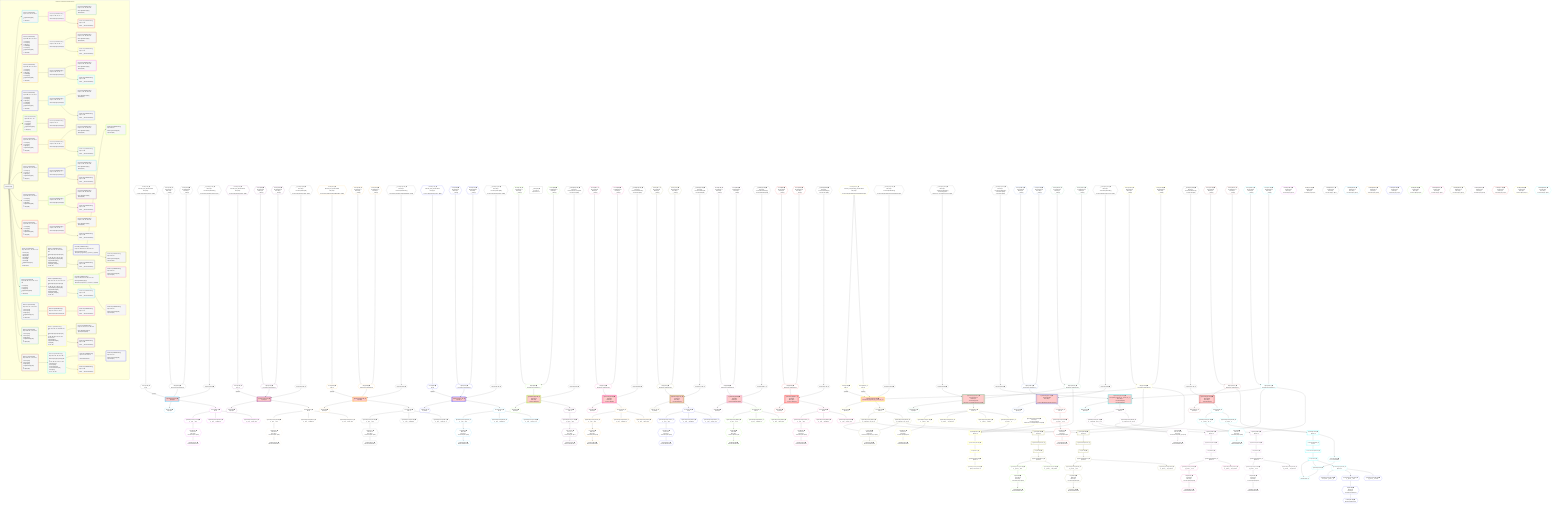 %%{init: {'themeVariables': { 'fontSize': '12px'}}}%%
graph TD
    classDef path fill:#eee,stroke:#000,color:#000
    classDef plan fill:#fff,stroke-width:1px,color:#000
    classDef itemplan fill:#fff,stroke-width:2px,color:#000
    classDef unbatchedplan fill:#dff,stroke-width:1px,color:#000
    classDef sideeffectplan fill:#fcc,stroke-width:2px,color:#000
    classDef bucket fill:#f6f6f6,color:#000,stroke-width:2px,text-align:left

    subgraph "Buckets for mutations/v4/mutation-delete"
    Bucket0("Bucket 0 (root)"):::bucket
    Bucket1("Bucket 1 (mutationField)<br />Deps: 15, 10, 16, 153, 270, 4<br /><br />1: PgDeleteSingle[12]<br />2: <br />ᐳ: Object[17]"):::bucket
    Bucket2("Bucket 2 (mutationField)<br />Deps: 385, 28, 2, 153, 270, 4<br /><br />1: Access[25]<br />2: Access[26]<br />3: Object[27]<br />4: Lambda[21]<br />5: Access[22]<br />6: PgDeleteSingle[24]<br />7: <br />ᐳ: Object[29]"):::bucket
    Bucket3("Bucket 3 (mutationField)<br />Deps: 386, 39, 2, 153, 270, 4<br /><br />1: Access[36]<br />2: Access[37]<br />3: Object[38]<br />4: Lambda[32]<br />5: Access[33]<br />6: PgDeleteSingle[35]<br />7: <br />ᐳ: Object[40]"):::bucket
    Bucket4("Bucket 4 (mutationField)<br />Deps: 388, 51, 2, 153, 270, 4<br /><br />1: Access[48]<br />2: Access[49]<br />3: Object[50]<br />4: Lambda[44]<br />5: Access[45]<br />6: PgDeleteSingle[47]<br />7: <br />ᐳ: Object[52]"):::bucket
    Bucket5("Bucket 5 (mutationField)<br />Deps: 390, 60, 2, 170<br /><br />1: Access[57]<br />2: Access[58]<br />3: Object[59]<br />4: PgDeleteSingle[56]<br />5: <br />ᐳ: Object[61]"):::bucket
    Bucket6("Bucket 6 (mutationField)<br />Deps: 391, 68, 2, 153, 270, 4<br /><br />1: Access[65]<br />2: Access[66]<br />3: Object[67]<br />4: PgDeleteSingle[64]<br />5: <br />ᐳ: Object[69]"):::bucket
    Bucket7("Bucket 7 (mutationField)<br />Deps: 392, 76, 2, 153, 270, 4<br /><br />1: Access[73]<br />2: Access[74]<br />3: Object[75]<br />4: PgDeleteSingle[72]<br />5: <br />ᐳ: Object[77]"):::bucket
    Bucket8("Bucket 8 (mutationField)<br />Deps: 393, 84, 2, 153, 270, 4<br /><br />1: Access[81]<br />2: Access[82]<br />3: Object[83]<br />4: PgDeleteSingle[80]<br />5: <br />ᐳ: Object[85]"):::bucket
    Bucket9("Bucket 9 (mutationField)<br />Deps: 390, 91, 2, 153, 270, 4<br /><br />1: Access[88]<br />2: Access[89]<br />3: Object[90]<br />4: PgDeleteSingle[87]<br />5: <br />ᐳ: Object[92]"):::bucket
    Bucket10("Bucket 10 (mutationField)<br />Deps: 394, 104, 2, 191, 270, 4, 202<br /><br />1: Access[101]<br />2: Access[102]<br />3: Object[103]<br />4: Lambda[95]<br />5: Access[96]<br />6: Access[98]<br />7: PgDeleteSingle[100]<br />8: <br />ᐳ: Object[105]"):::bucket
    Bucket11("Bucket 11 (mutationField)<br />Deps: 395, 396, 113, 2, 191, 270, 4, 202<br /><br />1: Access[110]<br />2: Access[111]<br />3: Object[112]<br />4: PgDeleteSingle[109]<br />5: <br />ᐳ: Object[114]"):::bucket
    Bucket12("Bucket 12 (mutationField)<br />Deps: 397, 121, 2, 202, 270, 4<br /><br />1: Access[118]<br />2: Access[119]<br />3: Object[120]<br />4: PgDeleteSingle[117]<br />5: <br />ᐳ: Object[122]"):::bucket
    Bucket13("Bucket 13 (mutationField)<br />Deps: 398, 129, 2, 202, 270, 4<br /><br />1: Access[126]<br />2: Access[127]<br />3: Object[128]<br />4: PgDeleteSingle[125]<br />5: <br />ᐳ: Object[130]"):::bucket
    Bucket14("Bucket 14 (mutationField)<br />Deps: 399, 137, 2, 202, 270, 4<br /><br />1: Access[134]<br />2: Access[135]<br />3: Object[136]<br />4: PgDeleteSingle[133]<br />5: <br />ᐳ: Object[138]"):::bucket
    Bucket15("Bucket 15 (nullableBoundary)<br />Deps: 12, 153, 270, 17, 4<br /><br />ROOT Object{1}ᐸ{result}ᐳ[17]"):::bucket
    Bucket16("Bucket 16 (nullableBoundary)<br />Deps: 24, 153, 270, 29, 4<br /><br />ROOT Object{2}ᐸ{result}ᐳ[29]"):::bucket
    Bucket17("Bucket 17 (nullableBoundary)<br />Deps: 35, 153, 270, 40, 4<br /><br />ROOT Object{3}ᐸ{result}ᐳ[40]"):::bucket
    Bucket18("Bucket 18 (nullableBoundary)<br />Deps: 47, 153, 270, 52, 4<br /><br />ROOT Object{4}ᐸ{result}ᐳ[52]"):::bucket
    Bucket19("Bucket 19 (nullableBoundary)<br />Deps: 56, 170, 61<br /><br />ROOT Object{5}ᐸ{result}ᐳ[61]"):::bucket
    Bucket20("Bucket 20 (nullableBoundary)<br />Deps: 64, 153, 270, 69, 4<br /><br />ROOT Object{6}ᐸ{result}ᐳ[69]"):::bucket
    Bucket21("Bucket 21 (nullableBoundary)<br />Deps: 72, 153, 270, 77, 4<br /><br />ROOT Object{7}ᐸ{result}ᐳ[77]"):::bucket
    Bucket22("Bucket 22 (nullableBoundary)<br />Deps: 80, 153, 270, 85, 4<br /><br />ROOT Object{8}ᐸ{result}ᐳ[85]"):::bucket
    Bucket23("Bucket 23 (nullableBoundary)<br />Deps: 87, 153, 270, 92, 4<br /><br />ROOT Object{9}ᐸ{result}ᐳ[92]"):::bucket
    Bucket24("Bucket 24 (nullableBoundary)<br />Deps: 100, 191, 270, 103, 105, 4, 202<br /><br />ROOT Object{10}ᐸ{result}ᐳ[105]<br />1: <br />ᐳ: 193, 286, 192, 194, 195, 196<br />2: PgSelect[322], PgSelect[339]<br />3: PgSelectRows[327], PgSelectRows[342]<br />4: First[326], First[341]<br />ᐳ: 328, 343"):::bucket
    Bucket25("Bucket 25 (nullableBoundary)<br />Deps: 109, 191, 270, 112, 114, 4, 202<br /><br />ROOT Object{11}ᐸ{result}ᐳ[114]<br />1: <br />ᐳ: 198, 287, 197, 199, 200, 201<br />2: PgSelect[330], PgSelect[345]<br />3: PgSelectRows[335], PgSelectRows[348]<br />4: First[334], First[347]<br />ᐳ: 336, 349"):::bucket
    Bucket26("Bucket 26 (nullableBoundary)<br />Deps: 117, 202, 270, 122, 4<br /><br />ROOT Object{12}ᐸ{result}ᐳ[122]"):::bucket
    Bucket27("Bucket 27 (nullableBoundary)<br />Deps: 125, 202, 270, 128, 398, 130, 4<br /><br />ROOT Object{13}ᐸ{result}ᐳ[130]<br />1: <br />ᐳ: 208, 288, 359, 207, 209, 210, 312, 337, 350<br />2: PgSelect[351]<br />3: PgSelectRows[356]<br />4: First[355]<br />ᐳ: 357, 360"):::bucket
    Bucket28("Bucket 28 (nullableBoundary)<br />Deps: 133, 202, 136, 270, 138, 4<br /><br />ROOT Object{14}ᐸ{result}ᐳ[138]<br />1: <br />ᐳ: 212, 289, 211, 213, 214, 216<br />2: PgSelect[217]<br />ᐳ: Access[276]<br />3: Connection[222]<br />4: ConnectionItems[224]<br />5: First[223]<br />ᐳ: 277, 301, 227"):::bucket
    Bucket30("Bucket 30 (nullableBoundary)<br />Deps: 12, 157, 154, 302, 313<br /><br />ROOT PgDeleteSingle{1}ᐸpost(id)ᐳ[12]"):::bucket
    Bucket31("Bucket 31 (nullableBoundary)<br />Deps: 24, 161, 158, 303, 314<br /><br />ROOT PgDeleteSingle{2}ᐸpost(id)ᐳ[24]"):::bucket
    Bucket32("Bucket 32 (nullableBoundary)<br />Deps: 35, 165, 162, 304, 315<br /><br />ROOT PgDeleteSingle{3}ᐸpost(id)ᐳ[35]"):::bucket
    Bucket33("Bucket 33 (nullableBoundary)<br />Deps: 47, 169, 166, 305, 316<br /><br />ROOT PgDeleteSingle{4}ᐸpost(id)ᐳ[47]"):::bucket
    Bucket34("Bucket 34 (nullableBoundary)<br />Deps: 64, 178, 175, 306, 317<br /><br />ROOT PgDeleteSingle{6}ᐸpost(id)ᐳ[64]"):::bucket
    Bucket35("Bucket 35 (nullableBoundary)<br />Deps: 72, 182, 179, 307, 318<br /><br />ROOT PgDeleteSingle{7}ᐸpost(id)ᐳ[72]"):::bucket
    Bucket36("Bucket 36 (nullableBoundary)<br />Deps: 80, 186, 183, 308, 319<br /><br />ROOT PgDeleteSingle{8}ᐸpost(id)ᐳ[80]"):::bucket
    Bucket37("Bucket 37 (nullableBoundary)<br />Deps: 87, 190, 187, 309, 320<br /><br />ROOT PgDeleteSingle{9}ᐸpost(id)ᐳ[87]"):::bucket
    Bucket38("Bucket 38 (nullableBoundary)<br />Deps: 100, 328, 202, 343, 196, 192, 194<br /><br />ROOT PgDeleteSingle{10}ᐸcompound_key(person_id_1,person_id_2)ᐳ[100]"):::bucket
    Bucket39("Bucket 39 (nullableBoundary)<br />Deps: 109, 336, 202, 349, 201, 197, 199<br /><br />ROOT PgDeleteSingle{11}ᐸcompound_key(person_id_1,person_id_2)ᐳ[109]"):::bucket
    Bucket40("Bucket 40 (nullableBoundary)<br />Deps: 4, 271<br /><br />ROOT __ValueᐸrootValueᐳ[4]"):::bucket
    Bucket41("Bucket 41 (nullableBoundary)<br />Deps: 125, 210, 207, 312, 337, 360<br /><br />ROOT PgDeleteSingle{13}ᐸperson(email)ᐳ[125]"):::bucket
    Bucket42("Bucket 42 (nullableBoundary)<br />Deps: 227, 301, 202, 277<br /><br />ROOT Edge{28}[227]"):::bucket
    Bucket43("Bucket 43 (nullableBoundary)<br />Deps: 4, 278<br /><br />ROOT __ValueᐸrootValueᐳ[4]"):::bucket
    Bucket44("Bucket 44 (nullableBoundary)<br />Deps: 4, 279<br /><br />ROOT __ValueᐸrootValueᐳ[4]"):::bucket
    Bucket45("Bucket 45 (nullableBoundary)<br />Deps: 4, 280<br /><br />ROOT __ValueᐸrootValueᐳ[4]"):::bucket
    Bucket46("Bucket 46 (nullableBoundary)<br />Deps: 4, 281<br /><br />ROOT __ValueᐸrootValueᐳ[4]"):::bucket
    Bucket47("Bucket 47 (nullableBoundary)<br />Deps: 4, 282<br /><br />ROOT __ValueᐸrootValueᐳ[4]"):::bucket
    Bucket48("Bucket 48 (nullableBoundary)<br />Deps: 4, 283<br /><br />ROOT __ValueᐸrootValueᐳ[4]"):::bucket
    Bucket49("Bucket 49 (nullableBoundary)<br />Deps: 4, 284<br /><br />ROOT __ValueᐸrootValueᐳ[4]"):::bucket
    Bucket50("Bucket 50 (nullableBoundary)<br />Deps: 4, 285<br /><br />ROOT __ValueᐸrootValueᐳ[4]"):::bucket
    Bucket51("Bucket 51 (nullableBoundary)<br />Deps: 4, 286<br /><br />ROOT __ValueᐸrootValueᐳ[4]"):::bucket
    Bucket52("Bucket 52 (nullableBoundary)<br />Deps: 4, 287<br /><br />ROOT __ValueᐸrootValueᐳ[4]"):::bucket
    Bucket53("Bucket 53 (nullableBoundary)<br />Deps: 4, 288<br /><br />ROOT __ValueᐸrootValueᐳ[4]"):::bucket
    Bucket54("Bucket 54 (nullableBoundary)<br />Deps: 4, 289<br /><br />ROOT __ValueᐸrootValueᐳ[4]"):::bucket
    Bucket55("Bucket 55 (nullableBoundary)<br />Deps: 301, 202<br /><br />ROOT PgSelectSingle{28}ᐸpersonᐳ[301]"):::bucket
    Bucket56("Bucket 56 (nullableBoundary)<br />Deps: 328, 202<br /><br />ROOT PgSelectSingle{24}ᐸpersonᐳ[328]"):::bucket
    Bucket57("Bucket 57 (nullableBoundary)<br />Deps: 336, 202<br /><br />ROOT PgSelectSingle{25}ᐸpersonᐳ[336]"):::bucket
    Bucket58("Bucket 58 (nullableBoundary)<br />Deps: 343, 202<br /><br />ROOT PgSelectSingle{24}ᐸpersonᐳ[343]"):::bucket
    Bucket59("Bucket 59 (nullableBoundary)<br />Deps: 349, 202<br /><br />ROOT PgSelectSingle{25}ᐸpersonᐳ[349]"):::bucket
    end
    Bucket0 --> Bucket1 & Bucket2 & Bucket3 & Bucket4 & Bucket5 & Bucket6 & Bucket7 & Bucket8 & Bucket9 & Bucket10 & Bucket11 & Bucket12 & Bucket13 & Bucket14
    Bucket1 --> Bucket15
    Bucket2 --> Bucket16
    Bucket3 --> Bucket17
    Bucket4 --> Bucket18
    Bucket5 --> Bucket19
    Bucket6 --> Bucket20
    Bucket7 --> Bucket21
    Bucket8 --> Bucket22
    Bucket9 --> Bucket23
    Bucket10 --> Bucket24
    Bucket11 --> Bucket25
    Bucket12 --> Bucket26
    Bucket13 --> Bucket27
    Bucket14 --> Bucket28
    Bucket15 --> Bucket30 & Bucket43
    Bucket16 --> Bucket31 & Bucket44
    Bucket17 --> Bucket32 & Bucket45
    Bucket18 --> Bucket33 & Bucket46
    Bucket20 --> Bucket34 & Bucket47
    Bucket21 --> Bucket35 & Bucket48
    Bucket22 --> Bucket36 & Bucket49
    Bucket23 --> Bucket37 & Bucket50
    Bucket24 --> Bucket38 & Bucket51
    Bucket25 --> Bucket39 & Bucket52
    Bucket26 --> Bucket40
    Bucket27 --> Bucket41 & Bucket53
    Bucket28 --> Bucket42 & Bucket54
    Bucket38 --> Bucket56 & Bucket58
    Bucket39 --> Bucket57 & Bucket59
    Bucket42 --> Bucket55

    %% plan dependencies
    __InputObject106{{"__InputObject[106∈0] ➊<br />More deps:<br />- Constantᐸundefinedᐳ[7]<br />- Constantᐸ2ᐳ[395]<br />- Constantᐸ3ᐳ[396]"}}:::plan
    __InputObject6{{"__InputObject[6∈0] ➊<br />More deps:<br />- Constantᐸundefinedᐳ[7]<br />- Constantᐸ'WyJwb3N0cyIsMV0='ᐳ[383]"}}:::plan
    Object15{{"Object[15∈0] ➊<br />ᐸ{pgSettings,withPgClient}ᐳ"}}:::plan
    Access13{{"Access[13∈0] ➊<br />ᐸ2.pgSettingsᐳ<br />More deps:<br />- __Value[2]"}}:::plan
    Access14{{"Access[14∈0] ➊<br />ᐸ2.withPgClientᐳ<br />More deps:<br />- __Value[2]"}}:::plan
    Access13 & Access14 --> Object15
    __InputObject18{{"__InputObject[18∈0] ➊<br />More deps:<br />- Constantᐸ'hello'ᐳ[384]<br />- Constantᐸ'WyJwb3N0cyIsMl0='ᐳ[385]"}}:::plan
    __InputObject30{{"__InputObject[30∈0] ➊<br />More deps:<br />- Constantᐸundefinedᐳ[7]<br />- Constantᐸ'WyJwb3N0cyIsMjAwMDAwMF0='ᐳ[386]"}}:::plan
    __InputObject41{{"__InputObject[41∈0] ➊<br />More deps:<br />- Constantᐸ'world'ᐳ[387]<br />- Constantᐸ'WyJwb3N0cyIsM10='ᐳ[388]"}}:::plan
    __InputObject53{{"__InputObject[53∈0] ➊<br />More deps:<br />- Constantᐸ'throw error'ᐳ[389]<br />- Constantᐸ11ᐳ[390]"}}:::plan
    __InputObject62{{"__InputObject[62∈0] ➊<br />More deps:<br />- Constantᐸundefinedᐳ[7]<br />- Constantᐸ6ᐳ[391]"}}:::plan
    __InputObject70{{"__InputObject[70∈0] ➊<br />More deps:<br />- Constantᐸ'hello'ᐳ[384]<br />- Constantᐸ9ᐳ[392]"}}:::plan
    __InputObject78{{"__InputObject[78∈0] ➊<br />More deps:<br />- Constantᐸundefinedᐳ[7]<br />- Constantᐸ2000000ᐳ[393]"}}:::plan
    __InputObject86{{"__InputObject[86∈0] ➊<br />More deps:<br />- Constantᐸ'world'ᐳ[387]<br />- Constantᐸ11ᐳ[390]"}}:::plan
    __InputObject93{{"__InputObject[93∈0] ➊<br />More deps:<br />- Constantᐸundefinedᐳ[7]<br />- Constantᐸ'WyJjb21wb3VuZF9rZXlzIiw0LDNd'ᐳ[394]"}}:::plan
    __InputObject115{{"__InputObject[115∈0] ➊<br />More deps:<br />- Constantᐸundefinedᐳ[7]<br />- Constantᐸ'budd.deey@email.com'ᐳ[397]"}}:::plan
    __InputObject123{{"__InputObject[123∈0] ➊<br />More deps:<br />- Constantᐸundefinedᐳ[7]<br />- Constantᐸ'graphile-build.issue.27.exists@example.com'ᐳ[398]"}}:::plan
    __InputObject131{{"__InputObject[131∈0] ➊<br />More deps:<br />- Constantᐸundefinedᐳ[7]<br />- Constantᐸ1ᐳ[399]"}}:::plan
    Lambda9{{"Lambda[9∈0] ➊<br />ᐸdecode_Post_base64JSONᐳ<br />More deps:<br />- Constantᐸ'WyJwb3N0cyIsMV0='ᐳ[383]"}}:::plan
    Access10{{"Access[10∈0] ➊<br />ᐸ9.1ᐳ"}}:::plan
    Lambda9 --> Access10
    ApplyInput16{{"ApplyInput[16∈0] ➊"}}:::plan
    __InputObject6 --> ApplyInput16
    ApplyInput28{{"ApplyInput[28∈0] ➊"}}:::plan
    __InputObject18 --> ApplyInput28
    ApplyInput39{{"ApplyInput[39∈0] ➊"}}:::plan
    __InputObject30 --> ApplyInput39
    ApplyInput51{{"ApplyInput[51∈0] ➊"}}:::plan
    __InputObject41 --> ApplyInput51
    ApplyInput60{{"ApplyInput[60∈0] ➊"}}:::plan
    __InputObject53 --> ApplyInput60
    ApplyInput68{{"ApplyInput[68∈0] ➊"}}:::plan
    __InputObject62 --> ApplyInput68
    ApplyInput76{{"ApplyInput[76∈0] ➊"}}:::plan
    __InputObject70 --> ApplyInput76
    ApplyInput84{{"ApplyInput[84∈0] ➊"}}:::plan
    __InputObject78 --> ApplyInput84
    ApplyInput91{{"ApplyInput[91∈0] ➊"}}:::plan
    __InputObject86 --> ApplyInput91
    ApplyInput104{{"ApplyInput[104∈0] ➊"}}:::plan
    __InputObject93 --> ApplyInput104
    ApplyInput113{{"ApplyInput[113∈0] ➊"}}:::plan
    __InputObject106 --> ApplyInput113
    ApplyInput121{{"ApplyInput[121∈0] ➊"}}:::plan
    __InputObject115 --> ApplyInput121
    ApplyInput129{{"ApplyInput[129∈0] ➊"}}:::plan
    __InputObject123 --> ApplyInput129
    ApplyInput137{{"ApplyInput[137∈0] ➊"}}:::plan
    __InputObject131 --> ApplyInput137
    __Value2["__Value[2∈0] ➊<br />ᐸcontextᐳ<br />Dependents: 28"]:::plan
    PgDeleteSingle12[["PgDeleteSingle[12∈1] ➊<br />ᐸpost(id)ᐳ"]]:::sideeffectplan
    Access10 -->|rejectNull| PgDeleteSingle12
    Object15 & ApplyInput16 --> PgDeleteSingle12
    Object17{{"Object[17∈1] ➊<br />ᐸ{result}ᐳ"}}:::plan
    PgDeleteSingle12 --> Object17
    PgDeleteSingle24[["PgDeleteSingle[24∈2] ➊<br />ᐸpost(id)ᐳ"]]:::sideeffectplan
    Object27{{"Object[27∈2] ➊<br />ᐸ{pgSettings,withPgClient}ᐳ"}}:::plan
    Access22{{"Access[22∈2] ➊<br />ᐸ21.1ᐳ"}}:::plan
    Access22 -->|rejectNull| PgDeleteSingle24
    Object27 & ApplyInput28 --> PgDeleteSingle24
    Access25{{"Access[25∈2] ➊<br />ᐸ2.pgSettingsᐳ<br />More deps:<br />- __Value[2]"}}:::plan
    Access26{{"Access[26∈2] ➊<br />ᐸ2.withPgClientᐳ<br />More deps:<br />- __Value[2]"}}:::plan
    Access25 & Access26 --> Object27
    Lambda21{{"Lambda[21∈2] ➊<br />ᐸdecode_Post_base64JSONᐳ<br />More deps:<br />- Constantᐸ'WyJwb3N0cyIsMl0='ᐳ[385]"}}:::plan
    Lambda21 --> Access22
    Object29{{"Object[29∈2] ➊<br />ᐸ{result}ᐳ"}}:::plan
    PgDeleteSingle24 --> Object29
    PgDeleteSingle35[["PgDeleteSingle[35∈3] ➊<br />ᐸpost(id)ᐳ"]]:::sideeffectplan
    Object38{{"Object[38∈3] ➊<br />ᐸ{pgSettings,withPgClient}ᐳ"}}:::plan
    Access33{{"Access[33∈3] ➊<br />ᐸ32.1ᐳ"}}:::plan
    Access33 -->|rejectNull| PgDeleteSingle35
    Object38 & ApplyInput39 --> PgDeleteSingle35
    Access36{{"Access[36∈3] ➊<br />ᐸ2.pgSettingsᐳ<br />More deps:<br />- __Value[2]"}}:::plan
    Access37{{"Access[37∈3] ➊<br />ᐸ2.withPgClientᐳ<br />More deps:<br />- __Value[2]"}}:::plan
    Access36 & Access37 --> Object38
    Lambda32{{"Lambda[32∈3] ➊<br />ᐸdecode_Post_base64JSONᐳ<br />More deps:<br />- Constantᐸ'WyJwb3N0cyIsMjAwMDAwMF0='ᐳ[386]"}}:::plan
    Lambda32 --> Access33
    Object40{{"Object[40∈3] ➊<br />ᐸ{result}ᐳ"}}:::plan
    PgDeleteSingle35 --> Object40
    PgDeleteSingle47[["PgDeleteSingle[47∈4] ➊<br />ᐸpost(id)ᐳ"]]:::sideeffectplan
    Object50{{"Object[50∈4] ➊<br />ᐸ{pgSettings,withPgClient}ᐳ"}}:::plan
    Access45{{"Access[45∈4] ➊<br />ᐸ44.1ᐳ"}}:::plan
    Access45 -->|rejectNull| PgDeleteSingle47
    Object50 & ApplyInput51 --> PgDeleteSingle47
    Access48{{"Access[48∈4] ➊<br />ᐸ2.pgSettingsᐳ<br />More deps:<br />- __Value[2]"}}:::plan
    Access49{{"Access[49∈4] ➊<br />ᐸ2.withPgClientᐳ<br />More deps:<br />- __Value[2]"}}:::plan
    Access48 & Access49 --> Object50
    Lambda44{{"Lambda[44∈4] ➊<br />ᐸdecode_Post_base64JSONᐳ<br />More deps:<br />- Constantᐸ'WyJwb3N0cyIsM10='ᐳ[388]"}}:::plan
    Lambda44 --> Access45
    Object52{{"Object[52∈4] ➊<br />ᐸ{result}ᐳ"}}:::plan
    PgDeleteSingle47 --> Object52
    PgDeleteSingle56[["PgDeleteSingle[56∈5] ➊<br />ᐸtypes(id)ᐳ<br />More deps:<br />- Constantᐸ11ᐳ[390]"]]:::sideeffectplan
    Object59{{"Object[59∈5] ➊<br />ᐸ{pgSettings,withPgClient}ᐳ"}}:::plan
    Object59 & ApplyInput60 --> PgDeleteSingle56
    Access57{{"Access[57∈5] ➊<br />ᐸ2.pgSettingsᐳ<br />More deps:<br />- __Value[2]"}}:::plan
    Access58{{"Access[58∈5] ➊<br />ᐸ2.withPgClientᐳ<br />More deps:<br />- __Value[2]"}}:::plan
    Access57 & Access58 --> Object59
    Object61{{"Object[61∈5] ➊<br />ᐸ{result}ᐳ"}}:::plan
    PgDeleteSingle56 --> Object61
    PgDeleteSingle64[["PgDeleteSingle[64∈6] ➊<br />ᐸpost(id)ᐳ<br />More deps:<br />- Constantᐸ6ᐳ[391]"]]:::sideeffectplan
    Object67{{"Object[67∈6] ➊<br />ᐸ{pgSettings,withPgClient}ᐳ"}}:::plan
    Object67 & ApplyInput68 --> PgDeleteSingle64
    Access65{{"Access[65∈6] ➊<br />ᐸ2.pgSettingsᐳ<br />More deps:<br />- __Value[2]"}}:::plan
    Access66{{"Access[66∈6] ➊<br />ᐸ2.withPgClientᐳ<br />More deps:<br />- __Value[2]"}}:::plan
    Access65 & Access66 --> Object67
    Object69{{"Object[69∈6] ➊<br />ᐸ{result}ᐳ"}}:::plan
    PgDeleteSingle64 --> Object69
    PgDeleteSingle72[["PgDeleteSingle[72∈7] ➊<br />ᐸpost(id)ᐳ<br />More deps:<br />- Constantᐸ9ᐳ[392]"]]:::sideeffectplan
    Object75{{"Object[75∈7] ➊<br />ᐸ{pgSettings,withPgClient}ᐳ"}}:::plan
    Object75 & ApplyInput76 --> PgDeleteSingle72
    Access73{{"Access[73∈7] ➊<br />ᐸ2.pgSettingsᐳ<br />More deps:<br />- __Value[2]"}}:::plan
    Access74{{"Access[74∈7] ➊<br />ᐸ2.withPgClientᐳ<br />More deps:<br />- __Value[2]"}}:::plan
    Access73 & Access74 --> Object75
    Object77{{"Object[77∈7] ➊<br />ᐸ{result}ᐳ"}}:::plan
    PgDeleteSingle72 --> Object77
    PgDeleteSingle80[["PgDeleteSingle[80∈8] ➊<br />ᐸpost(id)ᐳ<br />More deps:<br />- Constantᐸ2000000ᐳ[393]"]]:::sideeffectplan
    Object83{{"Object[83∈8] ➊<br />ᐸ{pgSettings,withPgClient}ᐳ"}}:::plan
    Object83 & ApplyInput84 --> PgDeleteSingle80
    Access81{{"Access[81∈8] ➊<br />ᐸ2.pgSettingsᐳ<br />More deps:<br />- __Value[2]"}}:::plan
    Access82{{"Access[82∈8] ➊<br />ᐸ2.withPgClientᐳ<br />More deps:<br />- __Value[2]"}}:::plan
    Access81 & Access82 --> Object83
    Object85{{"Object[85∈8] ➊<br />ᐸ{result}ᐳ"}}:::plan
    PgDeleteSingle80 --> Object85
    PgDeleteSingle87[["PgDeleteSingle[87∈9] ➊<br />ᐸpost(id)ᐳ<br />More deps:<br />- Constantᐸ11ᐳ[390]"]]:::sideeffectplan
    Object90{{"Object[90∈9] ➊<br />ᐸ{pgSettings,withPgClient}ᐳ"}}:::plan
    Object90 & ApplyInput91 --> PgDeleteSingle87
    Access88{{"Access[88∈9] ➊<br />ᐸ2.pgSettingsᐳ<br />More deps:<br />- __Value[2]"}}:::plan
    Access89{{"Access[89∈9] ➊<br />ᐸ2.withPgClientᐳ<br />More deps:<br />- __Value[2]"}}:::plan
    Access88 & Access89 --> Object90
    Object92{{"Object[92∈9] ➊<br />ᐸ{result}ᐳ"}}:::plan
    PgDeleteSingle87 --> Object92
    PgDeleteSingle100[["PgDeleteSingle[100∈10] ➊<br />ᐸcompound_key(person_id_1,person_id_2)ᐳ"]]:::sideeffectplan
    Object103{{"Object[103∈10] ➊<br />ᐸ{pgSettings,withPgClient}ᐳ"}}:::plan
    Access96{{"Access[96∈10] ➊<br />ᐸ95.1ᐳ"}}:::plan
    Access98{{"Access[98∈10] ➊<br />ᐸ95.2ᐳ"}}:::plan
    Access96 -->|rejectNull| PgDeleteSingle100
    Access98 -->|rejectNull| PgDeleteSingle100
    Object103 & ApplyInput104 --> PgDeleteSingle100
    Access101{{"Access[101∈10] ➊<br />ᐸ2.pgSettingsᐳ<br />More deps:<br />- __Value[2]"}}:::plan
    Access102{{"Access[102∈10] ➊<br />ᐸ2.withPgClientᐳ<br />More deps:<br />- __Value[2]"}}:::plan
    Access101 & Access102 --> Object103
    Lambda95{{"Lambda[95∈10] ➊<br />ᐸdecode_CompoundKey_base64JSONᐳ<br />More deps:<br />- Constantᐸ'WyJjb21wb3VuZF9rZXlzIiw0LDNd'ᐳ[394]"}}:::plan
    Lambda95 --> Access96
    Lambda95 --> Access98
    Object105{{"Object[105∈10] ➊<br />ᐸ{result}ᐳ"}}:::plan
    PgDeleteSingle100 --> Object105
    PgDeleteSingle109[["PgDeleteSingle[109∈11] ➊<br />ᐸcompound_key(person_id_1,person_id_2)ᐳ<br />More deps:<br />- Constantᐸ2ᐳ[395]<br />- Constantᐸ3ᐳ[396]"]]:::sideeffectplan
    Object112{{"Object[112∈11] ➊<br />ᐸ{pgSettings,withPgClient}ᐳ"}}:::plan
    Object112 & ApplyInput113 --> PgDeleteSingle109
    Access110{{"Access[110∈11] ➊<br />ᐸ2.pgSettingsᐳ<br />More deps:<br />- __Value[2]"}}:::plan
    Access111{{"Access[111∈11] ➊<br />ᐸ2.withPgClientᐳ<br />More deps:<br />- __Value[2]"}}:::plan
    Access110 & Access111 --> Object112
    Object114{{"Object[114∈11] ➊<br />ᐸ{result}ᐳ"}}:::plan
    PgDeleteSingle109 --> Object114
    PgDeleteSingle117[["PgDeleteSingle[117∈12] ➊<br />ᐸperson(email)ᐳ<br />More deps:<br />- Constantᐸ'budd.deey@email.com'ᐳ[397]"]]:::sideeffectplan
    Object120{{"Object[120∈12] ➊<br />ᐸ{pgSettings,withPgClient}ᐳ"}}:::plan
    Object120 & ApplyInput121 --> PgDeleteSingle117
    Access118{{"Access[118∈12] ➊<br />ᐸ2.pgSettingsᐳ<br />More deps:<br />- __Value[2]"}}:::plan
    Access119{{"Access[119∈12] ➊<br />ᐸ2.withPgClientᐳ<br />More deps:<br />- __Value[2]"}}:::plan
    Access118 & Access119 --> Object120
    Object122{{"Object[122∈12] ➊<br />ᐸ{result}ᐳ"}}:::plan
    PgDeleteSingle117 --> Object122
    PgDeleteSingle125[["PgDeleteSingle[125∈13] ➊<br />ᐸperson(email)ᐳ<br />More deps:<br />- Constantᐸ'graphile-build.issue.27.exists@example.com'ᐳ[398]"]]:::sideeffectplan
    Object128{{"Object[128∈13] ➊<br />ᐸ{pgSettings,withPgClient}ᐳ"}}:::plan
    Object128 & ApplyInput129 --> PgDeleteSingle125
    Access126{{"Access[126∈13] ➊<br />ᐸ2.pgSettingsᐳ<br />More deps:<br />- __Value[2]"}}:::plan
    Access127{{"Access[127∈13] ➊<br />ᐸ2.withPgClientᐳ<br />More deps:<br />- __Value[2]"}}:::plan
    Access126 & Access127 --> Object128
    Object130{{"Object[130∈13] ➊<br />ᐸ{result}ᐳ"}}:::plan
    PgDeleteSingle125 --> Object130
    PgDeleteSingle133[["PgDeleteSingle[133∈14] ➊<br />ᐸperson(id)ᐳ<br />More deps:<br />- Constantᐸ1ᐳ[399]"]]:::sideeffectplan
    Object136{{"Object[136∈14] ➊<br />ᐸ{pgSettings,withPgClient}ᐳ"}}:::plan
    Object136 & ApplyInput137 --> PgDeleteSingle133
    Access134{{"Access[134∈14] ➊<br />ᐸ2.pgSettingsᐳ<br />More deps:<br />- __Value[2]"}}:::plan
    Access135{{"Access[135∈14] ➊<br />ᐸ2.withPgClientᐳ<br />More deps:<br />- __Value[2]"}}:::plan
    Access134 & Access135 --> Object136
    Object138{{"Object[138∈14] ➊<br />ᐸ{result}ᐳ"}}:::plan
    PgDeleteSingle133 --> Object138
    List156{{"List[156∈15] ➊<br />ᐸ153,154ᐳ<br />More deps:<br />- Constantᐸ'posts'ᐳ[153]"}}:::plan
    PgClassExpression154{{"PgClassExpression[154∈15] ➊<br />ᐸ__post__.”id”ᐳ"}}:::plan
    PgClassExpression154 --> List156
    Access155{{"Access[155∈15] ➊<br />ᐸ12.tᐳ"}}:::plan
    Access155 --> PgClassExpression154
    PgDeleteSingle12 --> Access155
    Lambda157{{"Lambda[157∈15] ➊<br />ᐸbase64JSONEncodeᐳ"}}:::plan
    List156 --> Lambda157
    Lambda278{{"Lambda[278∈15] ➊<br />ᐸrawEncodeᐳ<br />More deps:<br />- Constantᐸ'query'ᐳ[270]"}}:::plan
    PgClassExpression302{{"PgClassExpression[302∈15] ➊<br />ᐸ__post__.”headline”ᐳ"}}:::plan
    Access155 --> PgClassExpression302
    PgClassExpression313{{"PgClassExpression[313∈15] ➊<br />ᐸ__post__.”author_id”ᐳ"}}:::plan
    Access155 --> PgClassExpression313
    List160{{"List[160∈16] ➊<br />ᐸ153,158ᐳ<br />More deps:<br />- Constantᐸ'posts'ᐳ[153]"}}:::plan
    PgClassExpression158{{"PgClassExpression[158∈16] ➊<br />ᐸ__post__.”id”ᐳ"}}:::plan
    PgClassExpression158 --> List160
    Access159{{"Access[159∈16] ➊<br />ᐸ24.tᐳ"}}:::plan
    Access159 --> PgClassExpression158
    PgDeleteSingle24 --> Access159
    Lambda161{{"Lambda[161∈16] ➊<br />ᐸbase64JSONEncodeᐳ"}}:::plan
    List160 --> Lambda161
    Lambda279{{"Lambda[279∈16] ➊<br />ᐸrawEncodeᐳ<br />More deps:<br />- Constantᐸ'query'ᐳ[270]"}}:::plan
    PgClassExpression303{{"PgClassExpression[303∈16] ➊<br />ᐸ__post__.”headline”ᐳ"}}:::plan
    Access159 --> PgClassExpression303
    PgClassExpression314{{"PgClassExpression[314∈16] ➊<br />ᐸ__post__.”author_id”ᐳ"}}:::plan
    Access159 --> PgClassExpression314
    List164{{"List[164∈17] ➊<br />ᐸ153,162ᐳ<br />More deps:<br />- Constantᐸ'posts'ᐳ[153]"}}:::plan
    PgClassExpression162{{"PgClassExpression[162∈17] ➊<br />ᐸ__post__.”id”ᐳ"}}:::plan
    PgClassExpression162 --> List164
    Access163{{"Access[163∈17] ➊<br />ᐸ35.tᐳ"}}:::plan
    Access163 --> PgClassExpression162
    PgDeleteSingle35 --> Access163
    Lambda165{{"Lambda[165∈17] ➊<br />ᐸbase64JSONEncodeᐳ"}}:::plan
    List164 --> Lambda165
    Lambda280{{"Lambda[280∈17] ➊<br />ᐸrawEncodeᐳ<br />More deps:<br />- Constantᐸ'query'ᐳ[270]"}}:::plan
    PgClassExpression304{{"PgClassExpression[304∈17] ➊<br />ᐸ__post__.”headline”ᐳ"}}:::plan
    Access163 --> PgClassExpression304
    PgClassExpression315{{"PgClassExpression[315∈17] ➊<br />ᐸ__post__.”author_id”ᐳ"}}:::plan
    Access163 --> PgClassExpression315
    List168{{"List[168∈18] ➊<br />ᐸ153,166ᐳ<br />More deps:<br />- Constantᐸ'posts'ᐳ[153]"}}:::plan
    PgClassExpression166{{"PgClassExpression[166∈18] ➊<br />ᐸ__post__.”id”ᐳ"}}:::plan
    PgClassExpression166 --> List168
    Access167{{"Access[167∈18] ➊<br />ᐸ47.tᐳ"}}:::plan
    Access167 --> PgClassExpression166
    PgDeleteSingle47 --> Access167
    Lambda169{{"Lambda[169∈18] ➊<br />ᐸbase64JSONEncodeᐳ"}}:::plan
    List168 --> Lambda169
    Lambda281{{"Lambda[281∈18] ➊<br />ᐸrawEncodeᐳ<br />More deps:<br />- Constantᐸ'query'ᐳ[270]"}}:::plan
    PgClassExpression305{{"PgClassExpression[305∈18] ➊<br />ᐸ__post__.”headline”ᐳ"}}:::plan
    Access167 --> PgClassExpression305
    PgClassExpression316{{"PgClassExpression[316∈18] ➊<br />ᐸ__post__.”author_id”ᐳ"}}:::plan
    Access167 --> PgClassExpression316
    List173{{"List[173∈19] ➊<br />ᐸ170,171ᐳ<br />More deps:<br />- Constantᐸ'types'ᐳ[170]"}}:::plan
    PgClassExpression171{{"PgClassExpression[171∈19] ➊<br />ᐸ__types__.”id”ᐳ"}}:::plan
    PgClassExpression171 --> List173
    Access172{{"Access[172∈19] ➊<br />ᐸ56.tᐳ"}}:::plan
    Access172 --> PgClassExpression171
    PgDeleteSingle56 --> Access172
    Lambda174{{"Lambda[174∈19] ➊<br />ᐸbase64JSONEncodeᐳ"}}:::plan
    List173 --> Lambda174
    List177{{"List[177∈20] ➊<br />ᐸ153,175ᐳ<br />More deps:<br />- Constantᐸ'posts'ᐳ[153]"}}:::plan
    PgClassExpression175{{"PgClassExpression[175∈20] ➊<br />ᐸ__post__.”id”ᐳ"}}:::plan
    PgClassExpression175 --> List177
    Access176{{"Access[176∈20] ➊<br />ᐸ64.tᐳ"}}:::plan
    Access176 --> PgClassExpression175
    PgDeleteSingle64 --> Access176
    Lambda178{{"Lambda[178∈20] ➊<br />ᐸbase64JSONEncodeᐳ"}}:::plan
    List177 --> Lambda178
    Lambda282{{"Lambda[282∈20] ➊<br />ᐸrawEncodeᐳ<br />More deps:<br />- Constantᐸ'query'ᐳ[270]"}}:::plan
    PgClassExpression306{{"PgClassExpression[306∈20] ➊<br />ᐸ__post__.”headline”ᐳ"}}:::plan
    Access176 --> PgClassExpression306
    PgClassExpression317{{"PgClassExpression[317∈20] ➊<br />ᐸ__post__.”author_id”ᐳ"}}:::plan
    Access176 --> PgClassExpression317
    List181{{"List[181∈21] ➊<br />ᐸ153,179ᐳ<br />More deps:<br />- Constantᐸ'posts'ᐳ[153]"}}:::plan
    PgClassExpression179{{"PgClassExpression[179∈21] ➊<br />ᐸ__post__.”id”ᐳ"}}:::plan
    PgClassExpression179 --> List181
    Access180{{"Access[180∈21] ➊<br />ᐸ72.tᐳ"}}:::plan
    Access180 --> PgClassExpression179
    PgDeleteSingle72 --> Access180
    Lambda182{{"Lambda[182∈21] ➊<br />ᐸbase64JSONEncodeᐳ"}}:::plan
    List181 --> Lambda182
    Lambda283{{"Lambda[283∈21] ➊<br />ᐸrawEncodeᐳ<br />More deps:<br />- Constantᐸ'query'ᐳ[270]"}}:::plan
    PgClassExpression307{{"PgClassExpression[307∈21] ➊<br />ᐸ__post__.”headline”ᐳ"}}:::plan
    Access180 --> PgClassExpression307
    PgClassExpression318{{"PgClassExpression[318∈21] ➊<br />ᐸ__post__.”author_id”ᐳ"}}:::plan
    Access180 --> PgClassExpression318
    List185{{"List[185∈22] ➊<br />ᐸ153,183ᐳ<br />More deps:<br />- Constantᐸ'posts'ᐳ[153]"}}:::plan
    PgClassExpression183{{"PgClassExpression[183∈22] ➊<br />ᐸ__post__.”id”ᐳ"}}:::plan
    PgClassExpression183 --> List185
    Access184{{"Access[184∈22] ➊<br />ᐸ80.tᐳ"}}:::plan
    Access184 --> PgClassExpression183
    PgDeleteSingle80 --> Access184
    Lambda186{{"Lambda[186∈22] ➊<br />ᐸbase64JSONEncodeᐳ"}}:::plan
    List185 --> Lambda186
    Lambda284{{"Lambda[284∈22] ➊<br />ᐸrawEncodeᐳ<br />More deps:<br />- Constantᐸ'query'ᐳ[270]"}}:::plan
    PgClassExpression308{{"PgClassExpression[308∈22] ➊<br />ᐸ__post__.”headline”ᐳ"}}:::plan
    Access184 --> PgClassExpression308
    PgClassExpression319{{"PgClassExpression[319∈22] ➊<br />ᐸ__post__.”author_id”ᐳ"}}:::plan
    Access184 --> PgClassExpression319
    List189{{"List[189∈23] ➊<br />ᐸ153,187ᐳ<br />More deps:<br />- Constantᐸ'posts'ᐳ[153]"}}:::plan
    PgClassExpression187{{"PgClassExpression[187∈23] ➊<br />ᐸ__post__.”id”ᐳ"}}:::plan
    PgClassExpression187 --> List189
    Access188{{"Access[188∈23] ➊<br />ᐸ87.tᐳ"}}:::plan
    Access188 --> PgClassExpression187
    PgDeleteSingle87 --> Access188
    Lambda190{{"Lambda[190∈23] ➊<br />ᐸbase64JSONEncodeᐳ"}}:::plan
    List189 --> Lambda190
    Lambda285{{"Lambda[285∈23] ➊<br />ᐸrawEncodeᐳ<br />More deps:<br />- Constantᐸ'query'ᐳ[270]"}}:::plan
    PgClassExpression309{{"PgClassExpression[309∈23] ➊<br />ᐸ__post__.”headline”ᐳ"}}:::plan
    Access188 --> PgClassExpression309
    PgClassExpression320{{"PgClassExpression[320∈23] ➊<br />ᐸ__post__.”author_id”ᐳ"}}:::plan
    Access188 --> PgClassExpression320
    List195{{"List[195∈24] ➊<br />ᐸ191,192,194ᐳ<br />More deps:<br />- Constantᐸ'compound_keys'ᐳ[191]"}}:::plan
    PgClassExpression192{{"PgClassExpression[192∈24] ➊<br />ᐸ__compound...rson_id_1”ᐳ"}}:::plan
    PgClassExpression194{{"PgClassExpression[194∈24] ➊<br />ᐸ__compound...rson_id_2”ᐳ"}}:::plan
    PgClassExpression192 & PgClassExpression194 --> List195
    PgSelect322[["PgSelect[322∈24] ➊<br />ᐸpersonᐳ"]]:::plan
    Object103 & PgClassExpression192 --> PgSelect322
    PgSelect339[["PgSelect[339∈24] ➊<br />ᐸpersonᐳ"]]:::plan
    Object103 & PgClassExpression194 --> PgSelect339
    Access193{{"Access[193∈24] ➊<br />ᐸ100.tᐳ"}}:::plan
    Access193 --> PgClassExpression192
    PgDeleteSingle100 --> Access193
    Access193 --> PgClassExpression194
    Lambda196{{"Lambda[196∈24] ➊<br />ᐸbase64JSONEncodeᐳ"}}:::plan
    List195 --> Lambda196
    Lambda286{{"Lambda[286∈24] ➊<br />ᐸrawEncodeᐳ<br />More deps:<br />- Constantᐸ'query'ᐳ[270]"}}:::plan
    First326[["First[326∈24] ➊"]]:::plan
    PgSelectRows327[["PgSelectRows[327∈24] ➊"]]:::plan
    PgSelectRows327 --> First326
    PgSelect322 --> PgSelectRows327
    PgSelectSingle328{{"PgSelectSingle[328∈24] ➊<br />ᐸpersonᐳ"}}:::plan
    First326 --> PgSelectSingle328
    First341[["First[341∈24] ➊"]]:::plan
    PgSelectRows342[["PgSelectRows[342∈24] ➊"]]:::plan
    PgSelectRows342 --> First341
    PgSelect339 --> PgSelectRows342
    PgSelectSingle343{{"PgSelectSingle[343∈24] ➊<br />ᐸpersonᐳ"}}:::plan
    First341 --> PgSelectSingle343
    List200{{"List[200∈25] ➊<br />ᐸ191,197,199ᐳ<br />More deps:<br />- Constantᐸ'compound_keys'ᐳ[191]"}}:::plan
    PgClassExpression197{{"PgClassExpression[197∈25] ➊<br />ᐸ__compound...rson_id_1”ᐳ"}}:::plan
    PgClassExpression199{{"PgClassExpression[199∈25] ➊<br />ᐸ__compound...rson_id_2”ᐳ"}}:::plan
    PgClassExpression197 & PgClassExpression199 --> List200
    PgSelect330[["PgSelect[330∈25] ➊<br />ᐸpersonᐳ"]]:::plan
    Object112 & PgClassExpression197 --> PgSelect330
    PgSelect345[["PgSelect[345∈25] ➊<br />ᐸpersonᐳ"]]:::plan
    Object112 & PgClassExpression199 --> PgSelect345
    Access198{{"Access[198∈25] ➊<br />ᐸ109.tᐳ"}}:::plan
    Access198 --> PgClassExpression197
    PgDeleteSingle109 --> Access198
    Access198 --> PgClassExpression199
    Lambda201{{"Lambda[201∈25] ➊<br />ᐸbase64JSONEncodeᐳ"}}:::plan
    List200 --> Lambda201
    Lambda287{{"Lambda[287∈25] ➊<br />ᐸrawEncodeᐳ<br />More deps:<br />- Constantᐸ'query'ᐳ[270]"}}:::plan
    First334[["First[334∈25] ➊"]]:::plan
    PgSelectRows335[["PgSelectRows[335∈25] ➊"]]:::plan
    PgSelectRows335 --> First334
    PgSelect330 --> PgSelectRows335
    PgSelectSingle336{{"PgSelectSingle[336∈25] ➊<br />ᐸpersonᐳ"}}:::plan
    First334 --> PgSelectSingle336
    First347[["First[347∈25] ➊"]]:::plan
    PgSelectRows348[["PgSelectRows[348∈25] ➊"]]:::plan
    PgSelectRows348 --> First347
    PgSelect345 --> PgSelectRows348
    PgSelectSingle349{{"PgSelectSingle[349∈25] ➊<br />ᐸpersonᐳ"}}:::plan
    First347 --> PgSelectSingle349
    List205{{"List[205∈26] ➊<br />ᐸ202,203ᐳ<br />More deps:<br />- Constantᐸ'people'ᐳ[202]"}}:::plan
    PgClassExpression203{{"PgClassExpression[203∈26] ➊<br />ᐸ__person__.”id”ᐳ"}}:::plan
    PgClassExpression203 --> List205
    Access204{{"Access[204∈26] ➊<br />ᐸ117.tᐳ"}}:::plan
    Access204 --> PgClassExpression203
    PgDeleteSingle117 --> Access204
    Lambda206{{"Lambda[206∈26] ➊<br />ᐸbase64JSONEncodeᐳ"}}:::plan
    List205 --> Lambda206
    Lambda271{{"Lambda[271∈26] ➊<br />ᐸrawEncodeᐳ<br />More deps:<br />- Constantᐸ'query'ᐳ[270]"}}:::plan
    PgSelect351[["PgSelect[351∈27] ➊<br />ᐸpersonᐳ"]]:::plan
    PgClassExpression350{{"PgClassExpression[350∈27] ➊<br />ᐸ__person__ᐳ"}}:::plan
    PgFromExpression359{{"PgFromExpression[359∈27] ➊<br />More deps:<br />- Constantᐸ'graphile-build.issue.27.exists@example.com'ᐳ[398]"}}:::plan
    Object128 & PgClassExpression350 & PgFromExpression359 --> PgSelect351
    List209{{"List[209∈27] ➊<br />ᐸ202,207ᐳ<br />More deps:<br />- Constantᐸ'people'ᐳ[202]"}}:::plan
    PgClassExpression207{{"PgClassExpression[207∈27] ➊<br />ᐸ__person__.”id”ᐳ"}}:::plan
    PgClassExpression207 --> List209
    Access208{{"Access[208∈27] ➊<br />ᐸ125.tᐳ"}}:::plan
    Access208 --> PgClassExpression207
    PgDeleteSingle125 --> Access208
    Lambda210{{"Lambda[210∈27] ➊<br />ᐸbase64JSONEncodeᐳ"}}:::plan
    List209 --> Lambda210
    Lambda288{{"Lambda[288∈27] ➊<br />ᐸrawEncodeᐳ<br />More deps:<br />- Constantᐸ'query'ᐳ[270]"}}:::plan
    PgClassExpression312{{"PgClassExpression[312∈27] ➊<br />ᐸ__person__...full_name”ᐳ"}}:::plan
    Access208 --> PgClassExpression312
    PgClassExpression337{{"PgClassExpression[337∈27] ➊<br />ᐸ__person__.”email”ᐳ"}}:::plan
    Access208 --> PgClassExpression337
    Access208 --> PgClassExpression350
    First355[["First[355∈27] ➊"]]:::plan
    PgSelectRows356[["PgSelectRows[356∈27] ➊"]]:::plan
    PgSelectRows356 --> First355
    PgSelect351 --> PgSelectRows356
    PgSelectSingle357{{"PgSelectSingle[357∈27] ➊<br />ᐸpersonᐳ"}}:::plan
    First355 --> PgSelectSingle357
    PgClassExpression360{{"PgClassExpression[360∈27] ➊<br />ᐸ(1/0) /* E...ferred! */ᐳ"}}:::plan
    PgSelectSingle357 --> PgClassExpression360
    List213{{"List[213∈28] ➊<br />ᐸ202,211ᐳ<br />More deps:<br />- Constantᐸ'people'ᐳ[202]"}}:::plan
    PgClassExpression211{{"PgClassExpression[211∈28] ➊<br />ᐸ__person__.”id”ᐳ"}}:::plan
    PgClassExpression211 --> List213
    PgSelect217[["PgSelect[217∈28] ➊<br />ᐸpersonᐳ"]]:::plan
    PgClassExpression216{{"PgClassExpression[216∈28] ➊<br />ᐸ__person__ᐳ"}}:::plan
    Object136 & PgClassExpression216 --> PgSelect217
    Edge227{{"Edge[227∈28] ➊"}}:::plan
    First223[["First[223∈28] ➊"]]:::plan
    PgCursor277{{"PgCursor[277∈28] ➊"}}:::plan
    First223 & PgCursor277 --> Edge227
    Access276{{"Access[276∈28] ➊<br />ᐸ217.cursorDetailsᐳ"}}:::plan
    First223 & Access276 --> PgCursor277
    Access212{{"Access[212∈28] ➊<br />ᐸ133.tᐳ"}}:::plan
    Access212 --> PgClassExpression211
    PgDeleteSingle133 --> Access212
    Lambda214{{"Lambda[214∈28] ➊<br />ᐸbase64JSONEncodeᐳ"}}:::plan
    List213 --> Lambda214
    Access212 --> PgClassExpression216
    Connection222[["Connection[222∈28] ➊<br />ᐸ217ᐳ"]]:::plan
    PgSelect217 --> Connection222
    ConnectionItems224[["ConnectionItems[224∈28] ➊"]]:::plan
    ConnectionItems224 --> First223
    Connection222 --> ConnectionItems224
    PgSelect217 --> Access276
    Lambda289{{"Lambda[289∈28] ➊<br />ᐸrawEncodeᐳ<br />More deps:<br />- Constantᐸ'query'ᐳ[270]"}}:::plan
    PgSelectSingle301{{"PgSelectSingle[301∈28] ➊<br />ᐸpersonᐳ"}}:::plan
    First223 --> PgSelectSingle301
    List380{{"List[380∈55] ➊<br />ᐸ202,375ᐳ<br />More deps:<br />- Constantᐸ'people'ᐳ[202]"}}:::plan
    PgClassExpression375{{"PgClassExpression[375∈55] ➊<br />ᐸ__person__.”id”ᐳ"}}:::plan
    PgClassExpression375 --> List380
    PgClassExpression362{{"PgClassExpression[362∈55] ➊<br />ᐸ”c”.”perso..._person__)ᐳ"}}:::plan
    PgSelectSingle301 --> PgClassExpression362
    PgSelectSingle301 --> PgClassExpression375
    Lambda381{{"Lambda[381∈55] ➊<br />ᐸbase64JSONEncodeᐳ"}}:::plan
    List380 --> Lambda381
    PgClassExpression382{{"PgClassExpression[382∈55] ➊<br />ᐸ__person__.”email”ᐳ"}}:::plan
    PgSelectSingle301 --> PgClassExpression382
    List364{{"List[364∈56] ➊<br />ᐸ202,363ᐳ<br />More deps:<br />- Constantᐸ'people'ᐳ[202]"}}:::plan
    PgClassExpression363{{"PgClassExpression[363∈56] ➊<br />ᐸ__person__.”id”ᐳ"}}:::plan
    PgClassExpression363 --> List364
    PgSelectSingle328 --> PgClassExpression363
    Lambda365{{"Lambda[365∈56] ➊<br />ᐸbase64JSONEncodeᐳ"}}:::plan
    List364 --> Lambda365
    PgClassExpression376{{"PgClassExpression[376∈56] ➊<br />ᐸ__person__...full_name”ᐳ"}}:::plan
    PgSelectSingle328 --> PgClassExpression376
    List367{{"List[367∈57] ➊<br />ᐸ202,366ᐳ<br />More deps:<br />- Constantᐸ'people'ᐳ[202]"}}:::plan
    PgClassExpression366{{"PgClassExpression[366∈57] ➊<br />ᐸ__person__.”id”ᐳ"}}:::plan
    PgClassExpression366 --> List367
    PgSelectSingle336 --> PgClassExpression366
    Lambda368{{"Lambda[368∈57] ➊<br />ᐸbase64JSONEncodeᐳ"}}:::plan
    List367 --> Lambda368
    PgClassExpression377{{"PgClassExpression[377∈57] ➊<br />ᐸ__person__...full_name”ᐳ"}}:::plan
    PgSelectSingle336 --> PgClassExpression377
    List370{{"List[370∈58] ➊<br />ᐸ202,369ᐳ<br />More deps:<br />- Constantᐸ'people'ᐳ[202]"}}:::plan
    PgClassExpression369{{"PgClassExpression[369∈58] ➊<br />ᐸ__person__.”id”ᐳ"}}:::plan
    PgClassExpression369 --> List370
    PgSelectSingle343 --> PgClassExpression369
    Lambda371{{"Lambda[371∈58] ➊<br />ᐸbase64JSONEncodeᐳ"}}:::plan
    List370 --> Lambda371
    PgClassExpression378{{"PgClassExpression[378∈58] ➊<br />ᐸ__person__...full_name”ᐳ"}}:::plan
    PgSelectSingle343 --> PgClassExpression378
    List373{{"List[373∈59] ➊<br />ᐸ202,372ᐳ<br />More deps:<br />- Constantᐸ'people'ᐳ[202]"}}:::plan
    PgClassExpression372{{"PgClassExpression[372∈59] ➊<br />ᐸ__person__.”id”ᐳ"}}:::plan
    PgClassExpression372 --> List373
    PgSelectSingle349 --> PgClassExpression372
    Lambda374{{"Lambda[374∈59] ➊<br />ᐸbase64JSONEncodeᐳ"}}:::plan
    List373 --> Lambda374
    PgClassExpression379{{"PgClassExpression[379∈59] ➊<br />ᐸ__person__...full_name”ᐳ"}}:::plan
    PgSelectSingle349 --> PgClassExpression379

    %% define steps
    classDef bucket0 stroke:#696969
    class Bucket0,__Value2,__InputObject6,Lambda9,Access10,Access13,Access14,Object15,ApplyInput16,__InputObject18,ApplyInput28,__InputObject30,ApplyInput39,__InputObject41,ApplyInput51,__InputObject53,ApplyInput60,__InputObject62,ApplyInput68,__InputObject70,ApplyInput76,__InputObject78,ApplyInput84,__InputObject86,ApplyInput91,__InputObject93,ApplyInput104,__InputObject106,ApplyInput113,__InputObject115,ApplyInput121,__InputObject123,ApplyInput129,__InputObject131,ApplyInput137 bucket0
    classDef bucket1 stroke:#00bfff
    class Bucket1,PgDeleteSingle12,Object17 bucket1
    classDef bucket2 stroke:#7f007f
    class Bucket2,Lambda21,Access22,PgDeleteSingle24,Access25,Access26,Object27,Object29 bucket2
    classDef bucket3 stroke:#ffa500
    class Bucket3,Lambda32,Access33,PgDeleteSingle35,Access36,Access37,Object38,Object40 bucket3
    classDef bucket4 stroke:#0000ff
    class Bucket4,Lambda44,Access45,PgDeleteSingle47,Access48,Access49,Object50,Object52 bucket4
    classDef bucket5 stroke:#7fff00
    class Bucket5,PgDeleteSingle56,Access57,Access58,Object59,Object61 bucket5
    classDef bucket6 stroke:#ff1493
    class Bucket6,PgDeleteSingle64,Access65,Access66,Object67,Object69 bucket6
    classDef bucket7 stroke:#808000
    class Bucket7,PgDeleteSingle72,Access73,Access74,Object75,Object77 bucket7
    classDef bucket8 stroke:#dda0dd
    class Bucket8,PgDeleteSingle80,Access81,Access82,Object83,Object85 bucket8
    classDef bucket9 stroke:#ff0000
    class Bucket9,PgDeleteSingle87,Access88,Access89,Object90,Object92 bucket9
    classDef bucket10 stroke:#ffff00
    class Bucket10,Lambda95,Access96,Access98,PgDeleteSingle100,Access101,Access102,Object103,Object105 bucket10
    classDef bucket11 stroke:#00ffff
    class Bucket11,PgDeleteSingle109,Access110,Access111,Object112,Object114 bucket11
    classDef bucket12 stroke:#4169e1
    class Bucket12,PgDeleteSingle117,Access118,Access119,Object120,Object122 bucket12
    classDef bucket13 stroke:#3cb371
    class Bucket13,PgDeleteSingle125,Access126,Access127,Object128,Object130 bucket13
    classDef bucket14 stroke:#a52a2a
    class Bucket14,PgDeleteSingle133,Access134,Access135,Object136,Object138 bucket14
    classDef bucket15 stroke:#ff00ff
    class Bucket15,PgClassExpression154,Access155,List156,Lambda157,Lambda278,PgClassExpression302,PgClassExpression313 bucket15
    classDef bucket16 stroke:#f5deb3
    class Bucket16,PgClassExpression158,Access159,List160,Lambda161,Lambda279,PgClassExpression303,PgClassExpression314 bucket16
    classDef bucket17 stroke:#696969
    class Bucket17,PgClassExpression162,Access163,List164,Lambda165,Lambda280,PgClassExpression304,PgClassExpression315 bucket17
    classDef bucket18 stroke:#00bfff
    class Bucket18,PgClassExpression166,Access167,List168,Lambda169,Lambda281,PgClassExpression305,PgClassExpression316 bucket18
    classDef bucket19 stroke:#7f007f
    class Bucket19,PgClassExpression171,Access172,List173,Lambda174 bucket19
    classDef bucket20 stroke:#ffa500
    class Bucket20,PgClassExpression175,Access176,List177,Lambda178,Lambda282,PgClassExpression306,PgClassExpression317 bucket20
    classDef bucket21 stroke:#0000ff
    class Bucket21,PgClassExpression179,Access180,List181,Lambda182,Lambda283,PgClassExpression307,PgClassExpression318 bucket21
    classDef bucket22 stroke:#7fff00
    class Bucket22,PgClassExpression183,Access184,List185,Lambda186,Lambda284,PgClassExpression308,PgClassExpression319 bucket22
    classDef bucket23 stroke:#ff1493
    class Bucket23,PgClassExpression187,Access188,List189,Lambda190,Lambda285,PgClassExpression309,PgClassExpression320 bucket23
    classDef bucket24 stroke:#808000
    class Bucket24,PgClassExpression192,Access193,PgClassExpression194,List195,Lambda196,Lambda286,PgSelect322,First326,PgSelectRows327,PgSelectSingle328,PgSelect339,First341,PgSelectRows342,PgSelectSingle343 bucket24
    classDef bucket25 stroke:#dda0dd
    class Bucket25,PgClassExpression197,Access198,PgClassExpression199,List200,Lambda201,Lambda287,PgSelect330,First334,PgSelectRows335,PgSelectSingle336,PgSelect345,First347,PgSelectRows348,PgSelectSingle349 bucket25
    classDef bucket26 stroke:#ff0000
    class Bucket26,PgClassExpression203,Access204,List205,Lambda206,Lambda271 bucket26
    classDef bucket27 stroke:#ffff00
    class Bucket27,PgClassExpression207,Access208,List209,Lambda210,Lambda288,PgClassExpression312,PgClassExpression337,PgClassExpression350,PgSelect351,First355,PgSelectRows356,PgSelectSingle357,PgFromExpression359,PgClassExpression360 bucket27
    classDef bucket28 stroke:#00ffff
    class Bucket28,PgClassExpression211,Access212,List213,Lambda214,PgClassExpression216,PgSelect217,Connection222,First223,ConnectionItems224,Edge227,Access276,PgCursor277,Lambda289,PgSelectSingle301 bucket28
    classDef bucket30 stroke:#3cb371
    class Bucket30 bucket30
    classDef bucket31 stroke:#a52a2a
    class Bucket31 bucket31
    classDef bucket32 stroke:#ff00ff
    class Bucket32 bucket32
    classDef bucket33 stroke:#f5deb3
    class Bucket33 bucket33
    classDef bucket34 stroke:#696969
    class Bucket34 bucket34
    classDef bucket35 stroke:#00bfff
    class Bucket35 bucket35
    classDef bucket36 stroke:#7f007f
    class Bucket36 bucket36
    classDef bucket37 stroke:#ffa500
    class Bucket37 bucket37
    classDef bucket38 stroke:#0000ff
    class Bucket38 bucket38
    classDef bucket39 stroke:#7fff00
    class Bucket39 bucket39
    classDef bucket40 stroke:#ff1493
    class Bucket40 bucket40
    classDef bucket41 stroke:#808000
    class Bucket41 bucket41
    classDef bucket42 stroke:#dda0dd
    class Bucket42 bucket42
    classDef bucket43 stroke:#ff0000
    class Bucket43 bucket43
    classDef bucket44 stroke:#ffff00
    class Bucket44 bucket44
    classDef bucket45 stroke:#00ffff
    class Bucket45 bucket45
    classDef bucket46 stroke:#4169e1
    class Bucket46 bucket46
    classDef bucket47 stroke:#3cb371
    class Bucket47 bucket47
    classDef bucket48 stroke:#a52a2a
    class Bucket48 bucket48
    classDef bucket49 stroke:#ff00ff
    class Bucket49 bucket49
    classDef bucket50 stroke:#f5deb3
    class Bucket50 bucket50
    classDef bucket51 stroke:#696969
    class Bucket51 bucket51
    classDef bucket52 stroke:#00bfff
    class Bucket52 bucket52
    classDef bucket53 stroke:#7f007f
    class Bucket53 bucket53
    classDef bucket54 stroke:#ffa500
    class Bucket54 bucket54
    classDef bucket55 stroke:#0000ff
    class Bucket55,PgClassExpression362,PgClassExpression375,List380,Lambda381,PgClassExpression382 bucket55
    classDef bucket56 stroke:#7fff00
    class Bucket56,PgClassExpression363,List364,Lambda365,PgClassExpression376 bucket56
    classDef bucket57 stroke:#ff1493
    class Bucket57,PgClassExpression366,List367,Lambda368,PgClassExpression377 bucket57
    classDef bucket58 stroke:#808000
    class Bucket58,PgClassExpression369,List370,Lambda371,PgClassExpression378 bucket58
    classDef bucket59 stroke:#dda0dd
    class Bucket59,PgClassExpression372,List373,Lambda374,PgClassExpression379 bucket59

    %% implicit side effects